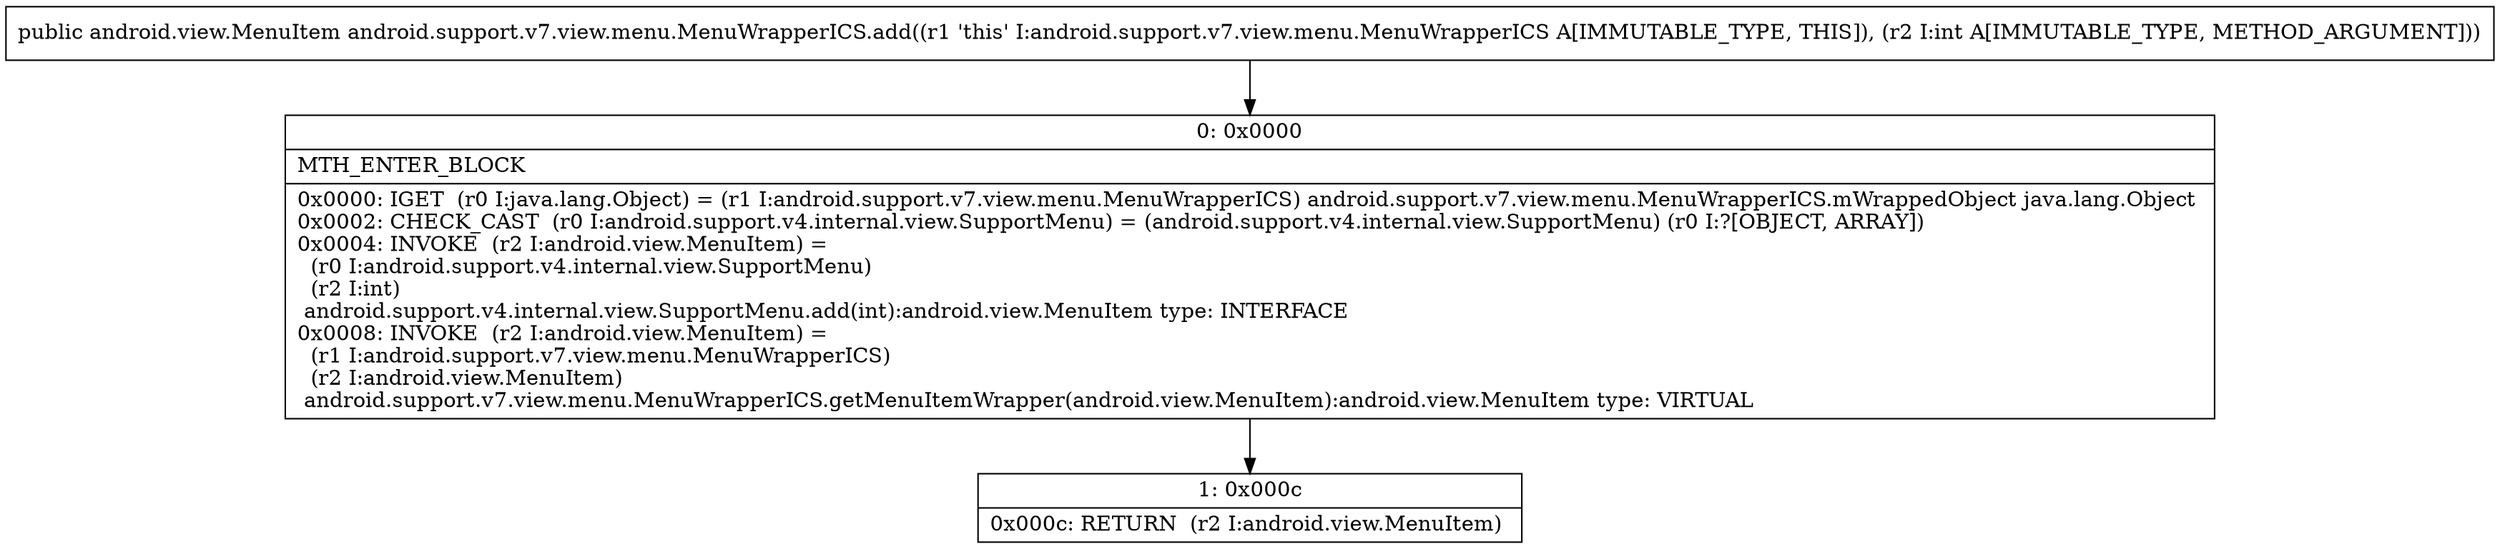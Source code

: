 digraph "CFG forandroid.support.v7.view.menu.MenuWrapperICS.add(I)Landroid\/view\/MenuItem;" {
Node_0 [shape=record,label="{0\:\ 0x0000|MTH_ENTER_BLOCK\l|0x0000: IGET  (r0 I:java.lang.Object) = (r1 I:android.support.v7.view.menu.MenuWrapperICS) android.support.v7.view.menu.MenuWrapperICS.mWrappedObject java.lang.Object \l0x0002: CHECK_CAST  (r0 I:android.support.v4.internal.view.SupportMenu) = (android.support.v4.internal.view.SupportMenu) (r0 I:?[OBJECT, ARRAY]) \l0x0004: INVOKE  (r2 I:android.view.MenuItem) = \l  (r0 I:android.support.v4.internal.view.SupportMenu)\l  (r2 I:int)\l android.support.v4.internal.view.SupportMenu.add(int):android.view.MenuItem type: INTERFACE \l0x0008: INVOKE  (r2 I:android.view.MenuItem) = \l  (r1 I:android.support.v7.view.menu.MenuWrapperICS)\l  (r2 I:android.view.MenuItem)\l android.support.v7.view.menu.MenuWrapperICS.getMenuItemWrapper(android.view.MenuItem):android.view.MenuItem type: VIRTUAL \l}"];
Node_1 [shape=record,label="{1\:\ 0x000c|0x000c: RETURN  (r2 I:android.view.MenuItem) \l}"];
MethodNode[shape=record,label="{public android.view.MenuItem android.support.v7.view.menu.MenuWrapperICS.add((r1 'this' I:android.support.v7.view.menu.MenuWrapperICS A[IMMUTABLE_TYPE, THIS]), (r2 I:int A[IMMUTABLE_TYPE, METHOD_ARGUMENT])) }"];
MethodNode -> Node_0;
Node_0 -> Node_1;
}

